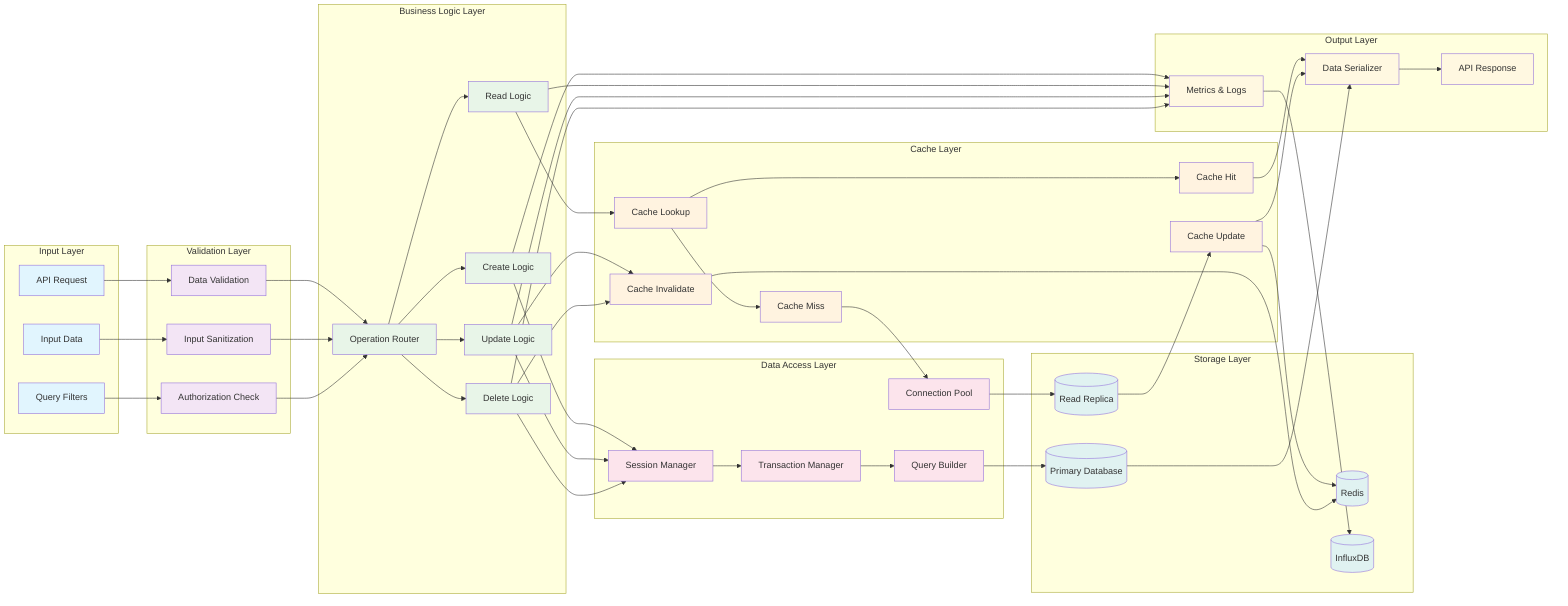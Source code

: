graph LR
    subgraph "Input Layer"
        REQ[API Request]
        DATA[Input Data]
        FILTERS[Query Filters]
    end
    
    subgraph "Validation Layer"
        VALIDATE[Data Validation]
        SANITIZE[Input Sanitization]
        AUTH[Authorization Check]
    end
    
    subgraph "Business Logic Layer"
        ROUTER[Operation Router]
        CREATE_LOGIC[Create Logic]
        READ_LOGIC[Read Logic]
        UPDATE_LOGIC[Update Logic]
        DELETE_LOGIC[Delete Logic]
    end
    
    subgraph "Cache Layer"
        CACHE_CHECK[Cache Lookup]
        CACHE_HIT[Cache Hit]
        CACHE_MISS[Cache Miss]
        CACHE_UPDATE[Cache Update]
        CACHE_INVALIDATE[Cache Invalidate]
    end
    
    subgraph "Data Access Layer"
        CONN_POOL[Connection Pool]
        SESSION_MGR[Session Manager]
        QUERY_BUILDER[Query Builder]
        TRANSACTION[Transaction Manager]
    end
    
    subgraph "Storage Layer"
        PRIMARY_DB[(Primary Database)]
        REPLICA_DB[(Read Replica)]
        CACHE_DB[(Redis)]
        METRICS_DB[(InfluxDB)]
    end
    
    subgraph "Output Layer"
        SERIALIZER[Data Serializer]
        RESPONSE[API Response]
        METRICS[Metrics & Logs]
    end
    
    %% Input flow
    REQ --> VALIDATE
    DATA --> SANITIZE
    FILTERS --> AUTH
    
    %% Validation flow
    VALIDATE --> ROUTER
    SANITIZE --> ROUTER
    AUTH --> ROUTER
    
    %% Business Logic routing
    ROUTER --> CREATE_LOGIC
    ROUTER --> READ_LOGIC
    ROUTER --> UPDATE_LOGIC
    ROUTER --> DELETE_LOGIC
    
    %% Read path with cache
    READ_LOGIC --> CACHE_CHECK
    CACHE_CHECK --> CACHE_HIT
    CACHE_CHECK --> CACHE_MISS
    CACHE_HIT --> SERIALIZER
    
    %% Cache miss path
    CACHE_MISS --> CONN_POOL
    CONN_POOL --> REPLICA_DB
    REPLICA_DB --> CACHE_UPDATE
    CACHE_UPDATE --> CACHE_DB
    CACHE_UPDATE --> SERIALIZER
    
    %% Write path
    CREATE_LOGIC --> SESSION_MGR
    UPDATE_LOGIC --> SESSION_MGR
    DELETE_LOGIC --> SESSION_MGR
    
    SESSION_MGR --> TRANSACTION
    TRANSACTION --> QUERY_BUILDER
    QUERY_BUILDER --> PRIMARY_DB
    
    %% Cache invalidation on writes
    UPDATE_LOGIC --> CACHE_INVALIDATE
    DELETE_LOGIC --> CACHE_INVALIDATE
    CACHE_INVALIDATE --> CACHE_DB
    
    %% Response path
    PRIMARY_DB --> SERIALIZER
    SERIALIZER --> RESPONSE
    
    %% Metrics collection
    CREATE_LOGIC --> METRICS
    READ_LOGIC --> METRICS
    UPDATE_LOGIC --> METRICS
    DELETE_LOGIC --> METRICS
    METRICS --> METRICS_DB
    
    %% Styling
    classDef inputStyle fill:#e1f5fe
    classDef validationStyle fill:#f3e5f5
    classDef businessStyle fill:#e8f5e8
    classDef cacheStyle fill:#fff3e0
    classDef dataStyle fill:#fce4ec
    classDef storageStyle fill:#e0f2f1
    classDef outputStyle fill:#fff8e1
    
    class REQ,DATA,FILTERS inputStyle
    class VALIDATE,SANITIZE,AUTH validationStyle
    class ROUTER,CREATE_LOGIC,READ_LOGIC,UPDATE_LOGIC,DELETE_LOGIC businessStyle
    class CACHE_CHECK,CACHE_HIT,CACHE_MISS,CACHE_UPDATE,CACHE_INVALIDATE cacheStyle
    class CONN_POOL,SESSION_MGR,QUERY_BUILDER,TRANSACTION dataStyle
    class PRIMARY_DB,REPLICA_DB,CACHE_DB,METRICS_DB storageStyle
    class SERIALIZER,RESPONSE,METRICS outputStyle